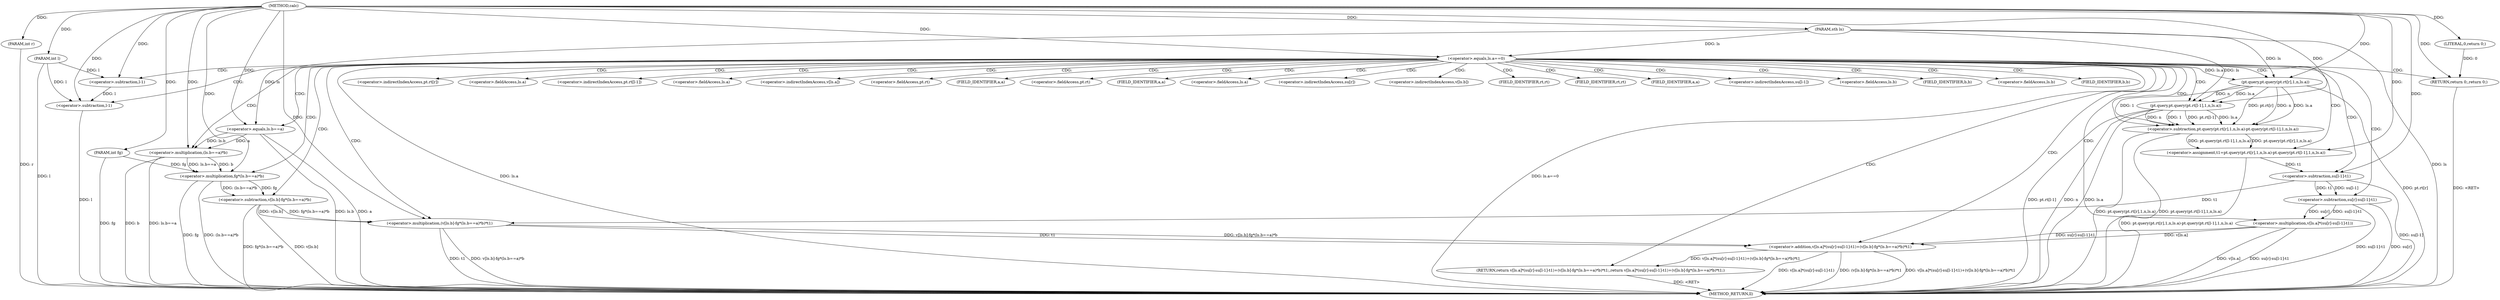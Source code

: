 digraph "calc" {  
"1000507" [label = "(METHOD,calc)" ]
"1000585" [label = "(METHOD_RETURN,ll)" ]
"1000508" [label = "(PARAM,int l)" ]
"1000509" [label = "(PARAM,int r)" ]
"1000510" [label = "(PARAM,sth ls)" ]
"1000511" [label = "(PARAM,int fg)" ]
"1000522" [label = "(<operator>.assignment,t1=pt.query(pt.rt[r],1,n,ls.a)-pt.query(pt.rt[l-1],1,n,ls.a))" ]
"1000549" [label = "(RETURN,return v[ls.a]*(su[r]-su[l-1]-t1)+(v[ls.b]-fg*(ls.b==a)*b)*t1;,return v[ls.a]*(su[r]-su[l-1]-t1)+(v[ls.b]-fg*(ls.b==a)*b)*t1;)" ]
"1000514" [label = "(<operator>.equals,ls.a==0)" ]
"1000519" [label = "(RETURN,return 0;,return 0;)" ]
"1000550" [label = "(<operator>.addition,v[ls.a]*(su[r]-su[l-1]-t1)+(v[ls.b]-fg*(ls.b==a)*b)*t1)" ]
"1000520" [label = "(LITERAL,0,return 0;)" ]
"1000524" [label = "(<operator>.subtraction,pt.query(pt.rt[r],1,n,ls.a)-pt.query(pt.rt[l-1],1,n,ls.a))" ]
"1000525" [label = "(pt.query,pt.query(pt.rt[r],1,n,ls.a))" ]
"1000536" [label = "(pt.query,pt.query(pt.rt[l-1],1,n,ls.a))" ]
"1000551" [label = "(<operator>.multiplication,v[ls.a]*(su[r]-su[l-1]-t1))" ]
"1000568" [label = "(<operator>.multiplication,(v[ls.b]-fg*(ls.b==a)*b)*t1)" ]
"1000557" [label = "(<operator>.subtraction,su[r]-su[l-1]-t1)" ]
"1000569" [label = "(<operator>.subtraction,v[ls.b]-fg*(ls.b==a)*b)" ]
"1000541" [label = "(<operator>.subtraction,l-1)" ]
"1000561" [label = "(<operator>.subtraction,su[l-1]-t1)" ]
"1000575" [label = "(<operator>.multiplication,fg*(ls.b==a)*b)" ]
"1000577" [label = "(<operator>.multiplication,(ls.b==a)*b)" ]
"1000564" [label = "(<operator>.subtraction,l-1)" ]
"1000578" [label = "(<operator>.equals,ls.b==a)" ]
"1000526" [label = "(<operator>.indirectIndexAccess,pt.rt[r])" ]
"1000533" [label = "(<operator>.fieldAccess,ls.a)" ]
"1000537" [label = "(<operator>.indirectIndexAccess,pt.rt[l-1])" ]
"1000546" [label = "(<operator>.fieldAccess,ls.a)" ]
"1000552" [label = "(<operator>.indirectIndexAccess,v[ls.a])" ]
"1000527" [label = "(<operator>.fieldAccess,pt.rt)" ]
"1000535" [label = "(FIELD_IDENTIFIER,a,a)" ]
"1000538" [label = "(<operator>.fieldAccess,pt.rt)" ]
"1000548" [label = "(FIELD_IDENTIFIER,a,a)" ]
"1000554" [label = "(<operator>.fieldAccess,ls.a)" ]
"1000558" [label = "(<operator>.indirectIndexAccess,su[r])" ]
"1000570" [label = "(<operator>.indirectIndexAccess,v[ls.b])" ]
"1000529" [label = "(FIELD_IDENTIFIER,rt,rt)" ]
"1000540" [label = "(FIELD_IDENTIFIER,rt,rt)" ]
"1000556" [label = "(FIELD_IDENTIFIER,a,a)" ]
"1000562" [label = "(<operator>.indirectIndexAccess,su[l-1])" ]
"1000572" [label = "(<operator>.fieldAccess,ls.b)" ]
"1000574" [label = "(FIELD_IDENTIFIER,b,b)" ]
"1000579" [label = "(<operator>.fieldAccess,ls.b)" ]
"1000581" [label = "(FIELD_IDENTIFIER,b,b)" ]
  "1000549" -> "1000585"  [ label = "DDG: <RET>"] 
  "1000519" -> "1000585"  [ label = "DDG: <RET>"] 
  "1000508" -> "1000585"  [ label = "DDG: l"] 
  "1000509" -> "1000585"  [ label = "DDG: r"] 
  "1000510" -> "1000585"  [ label = "DDG: ls"] 
  "1000511" -> "1000585"  [ label = "DDG: fg"] 
  "1000514" -> "1000585"  [ label = "DDG: ls.a"] 
  "1000514" -> "1000585"  [ label = "DDG: ls.a==0"] 
  "1000525" -> "1000585"  [ label = "DDG: pt.rt[r]"] 
  "1000524" -> "1000585"  [ label = "DDG: pt.query(pt.rt[r],1,n,ls.a)"] 
  "1000536" -> "1000585"  [ label = "DDG: pt.rt[l-1]"] 
  "1000536" -> "1000585"  [ label = "DDG: n"] 
  "1000536" -> "1000585"  [ label = "DDG: ls.a"] 
  "1000524" -> "1000585"  [ label = "DDG: pt.query(pt.rt[l-1],1,n,ls.a)"] 
  "1000522" -> "1000585"  [ label = "DDG: pt.query(pt.rt[r],1,n,ls.a)-pt.query(pt.rt[l-1],1,n,ls.a)"] 
  "1000551" -> "1000585"  [ label = "DDG: v[ls.a]"] 
  "1000557" -> "1000585"  [ label = "DDG: su[r]"] 
  "1000564" -> "1000585"  [ label = "DDG: l"] 
  "1000561" -> "1000585"  [ label = "DDG: su[l-1]"] 
  "1000557" -> "1000585"  [ label = "DDG: su[l-1]-t1"] 
  "1000551" -> "1000585"  [ label = "DDG: su[r]-su[l-1]-t1"] 
  "1000550" -> "1000585"  [ label = "DDG: v[ls.a]*(su[r]-su[l-1]-t1)"] 
  "1000569" -> "1000585"  [ label = "DDG: v[ls.b]"] 
  "1000575" -> "1000585"  [ label = "DDG: fg"] 
  "1000578" -> "1000585"  [ label = "DDG: ls.b"] 
  "1000577" -> "1000585"  [ label = "DDG: ls.b==a"] 
  "1000575" -> "1000585"  [ label = "DDG: (ls.b==a)*b"] 
  "1000569" -> "1000585"  [ label = "DDG: fg*(ls.b==a)*b"] 
  "1000568" -> "1000585"  [ label = "DDG: v[ls.b]-fg*(ls.b==a)*b"] 
  "1000568" -> "1000585"  [ label = "DDG: t1"] 
  "1000550" -> "1000585"  [ label = "DDG: (v[ls.b]-fg*(ls.b==a)*b)*t1"] 
  "1000550" -> "1000585"  [ label = "DDG: v[ls.a]*(su[r]-su[l-1]-t1)+(v[ls.b]-fg*(ls.b==a)*b)*t1"] 
  "1000578" -> "1000585"  [ label = "DDG: a"] 
  "1000577" -> "1000585"  [ label = "DDG: b"] 
  "1000507" -> "1000508"  [ label = "DDG: "] 
  "1000507" -> "1000509"  [ label = "DDG: "] 
  "1000507" -> "1000510"  [ label = "DDG: "] 
  "1000507" -> "1000511"  [ label = "DDG: "] 
  "1000524" -> "1000522"  [ label = "DDG: pt.query(pt.rt[l-1],1,n,ls.a)"] 
  "1000524" -> "1000522"  [ label = "DDG: pt.query(pt.rt[r],1,n,ls.a)"] 
  "1000550" -> "1000549"  [ label = "DDG: v[ls.a]*(su[r]-su[l-1]-t1)+(v[ls.b]-fg*(ls.b==a)*b)*t1"] 
  "1000520" -> "1000519"  [ label = "DDG: 0"] 
  "1000507" -> "1000519"  [ label = "DDG: "] 
  "1000507" -> "1000522"  [ label = "DDG: "] 
  "1000568" -> "1000550"  [ label = "DDG: v[ls.b]-fg*(ls.b==a)*b"] 
  "1000568" -> "1000550"  [ label = "DDG: t1"] 
  "1000551" -> "1000550"  [ label = "DDG: v[ls.a]"] 
  "1000551" -> "1000550"  [ label = "DDG: su[r]-su[l-1]-t1"] 
  "1000510" -> "1000514"  [ label = "DDG: ls"] 
  "1000507" -> "1000514"  [ label = "DDG: "] 
  "1000507" -> "1000520"  [ label = "DDG: "] 
  "1000525" -> "1000524"  [ label = "DDG: pt.rt[r]"] 
  "1000525" -> "1000524"  [ label = "DDG: n"] 
  "1000525" -> "1000524"  [ label = "DDG: ls.a"] 
  "1000525" -> "1000524"  [ label = "DDG: 1"] 
  "1000536" -> "1000524"  [ label = "DDG: n"] 
  "1000536" -> "1000524"  [ label = "DDG: 1"] 
  "1000536" -> "1000524"  [ label = "DDG: pt.rt[l-1]"] 
  "1000536" -> "1000524"  [ label = "DDG: ls.a"] 
  "1000507" -> "1000525"  [ label = "DDG: "] 
  "1000514" -> "1000525"  [ label = "DDG: ls.a"] 
  "1000510" -> "1000525"  [ label = "DDG: ls"] 
  "1000507" -> "1000536"  [ label = "DDG: "] 
  "1000525" -> "1000536"  [ label = "DDG: n"] 
  "1000525" -> "1000536"  [ label = "DDG: ls.a"] 
  "1000510" -> "1000536"  [ label = "DDG: ls"] 
  "1000557" -> "1000551"  [ label = "DDG: su[r]"] 
  "1000557" -> "1000551"  [ label = "DDG: su[l-1]-t1"] 
  "1000569" -> "1000568"  [ label = "DDG: v[ls.b]"] 
  "1000569" -> "1000568"  [ label = "DDG: fg*(ls.b==a)*b"] 
  "1000561" -> "1000568"  [ label = "DDG: t1"] 
  "1000507" -> "1000568"  [ label = "DDG: "] 
  "1000561" -> "1000557"  [ label = "DDG: t1"] 
  "1000561" -> "1000557"  [ label = "DDG: su[l-1]"] 
  "1000575" -> "1000569"  [ label = "DDG: fg"] 
  "1000575" -> "1000569"  [ label = "DDG: (ls.b==a)*b"] 
  "1000508" -> "1000541"  [ label = "DDG: l"] 
  "1000507" -> "1000541"  [ label = "DDG: "] 
  "1000522" -> "1000561"  [ label = "DDG: t1"] 
  "1000507" -> "1000561"  [ label = "DDG: "] 
  "1000511" -> "1000575"  [ label = "DDG: fg"] 
  "1000507" -> "1000575"  [ label = "DDG: "] 
  "1000577" -> "1000575"  [ label = "DDG: ls.b==a"] 
  "1000577" -> "1000575"  [ label = "DDG: b"] 
  "1000578" -> "1000577"  [ label = "DDG: ls.b"] 
  "1000578" -> "1000577"  [ label = "DDG: a"] 
  "1000507" -> "1000577"  [ label = "DDG: "] 
  "1000541" -> "1000564"  [ label = "DDG: l"] 
  "1000508" -> "1000564"  [ label = "DDG: l"] 
  "1000507" -> "1000564"  [ label = "DDG: "] 
  "1000510" -> "1000578"  [ label = "DDG: ls"] 
  "1000507" -> "1000578"  [ label = "DDG: "] 
  "1000514" -> "1000577"  [ label = "CDG: "] 
  "1000514" -> "1000538"  [ label = "CDG: "] 
  "1000514" -> "1000550"  [ label = "CDG: "] 
  "1000514" -> "1000579"  [ label = "CDG: "] 
  "1000514" -> "1000526"  [ label = "CDG: "] 
  "1000514" -> "1000537"  [ label = "CDG: "] 
  "1000514" -> "1000541"  [ label = "CDG: "] 
  "1000514" -> "1000564"  [ label = "CDG: "] 
  "1000514" -> "1000533"  [ label = "CDG: "] 
  "1000514" -> "1000568"  [ label = "CDG: "] 
  "1000514" -> "1000524"  [ label = "CDG: "] 
  "1000514" -> "1000540"  [ label = "CDG: "] 
  "1000514" -> "1000525"  [ label = "CDG: "] 
  "1000514" -> "1000570"  [ label = "CDG: "] 
  "1000514" -> "1000529"  [ label = "CDG: "] 
  "1000514" -> "1000572"  [ label = "CDG: "] 
  "1000514" -> "1000561"  [ label = "CDG: "] 
  "1000514" -> "1000535"  [ label = "CDG: "] 
  "1000514" -> "1000562"  [ label = "CDG: "] 
  "1000514" -> "1000548"  [ label = "CDG: "] 
  "1000514" -> "1000546"  [ label = "CDG: "] 
  "1000514" -> "1000557"  [ label = "CDG: "] 
  "1000514" -> "1000519"  [ label = "CDG: "] 
  "1000514" -> "1000551"  [ label = "CDG: "] 
  "1000514" -> "1000549"  [ label = "CDG: "] 
  "1000514" -> "1000552"  [ label = "CDG: "] 
  "1000514" -> "1000578"  [ label = "CDG: "] 
  "1000514" -> "1000581"  [ label = "CDG: "] 
  "1000514" -> "1000554"  [ label = "CDG: "] 
  "1000514" -> "1000556"  [ label = "CDG: "] 
  "1000514" -> "1000558"  [ label = "CDG: "] 
  "1000514" -> "1000569"  [ label = "CDG: "] 
  "1000514" -> "1000522"  [ label = "CDG: "] 
  "1000514" -> "1000536"  [ label = "CDG: "] 
  "1000514" -> "1000575"  [ label = "CDG: "] 
  "1000514" -> "1000527"  [ label = "CDG: "] 
  "1000514" -> "1000574"  [ label = "CDG: "] 
}
